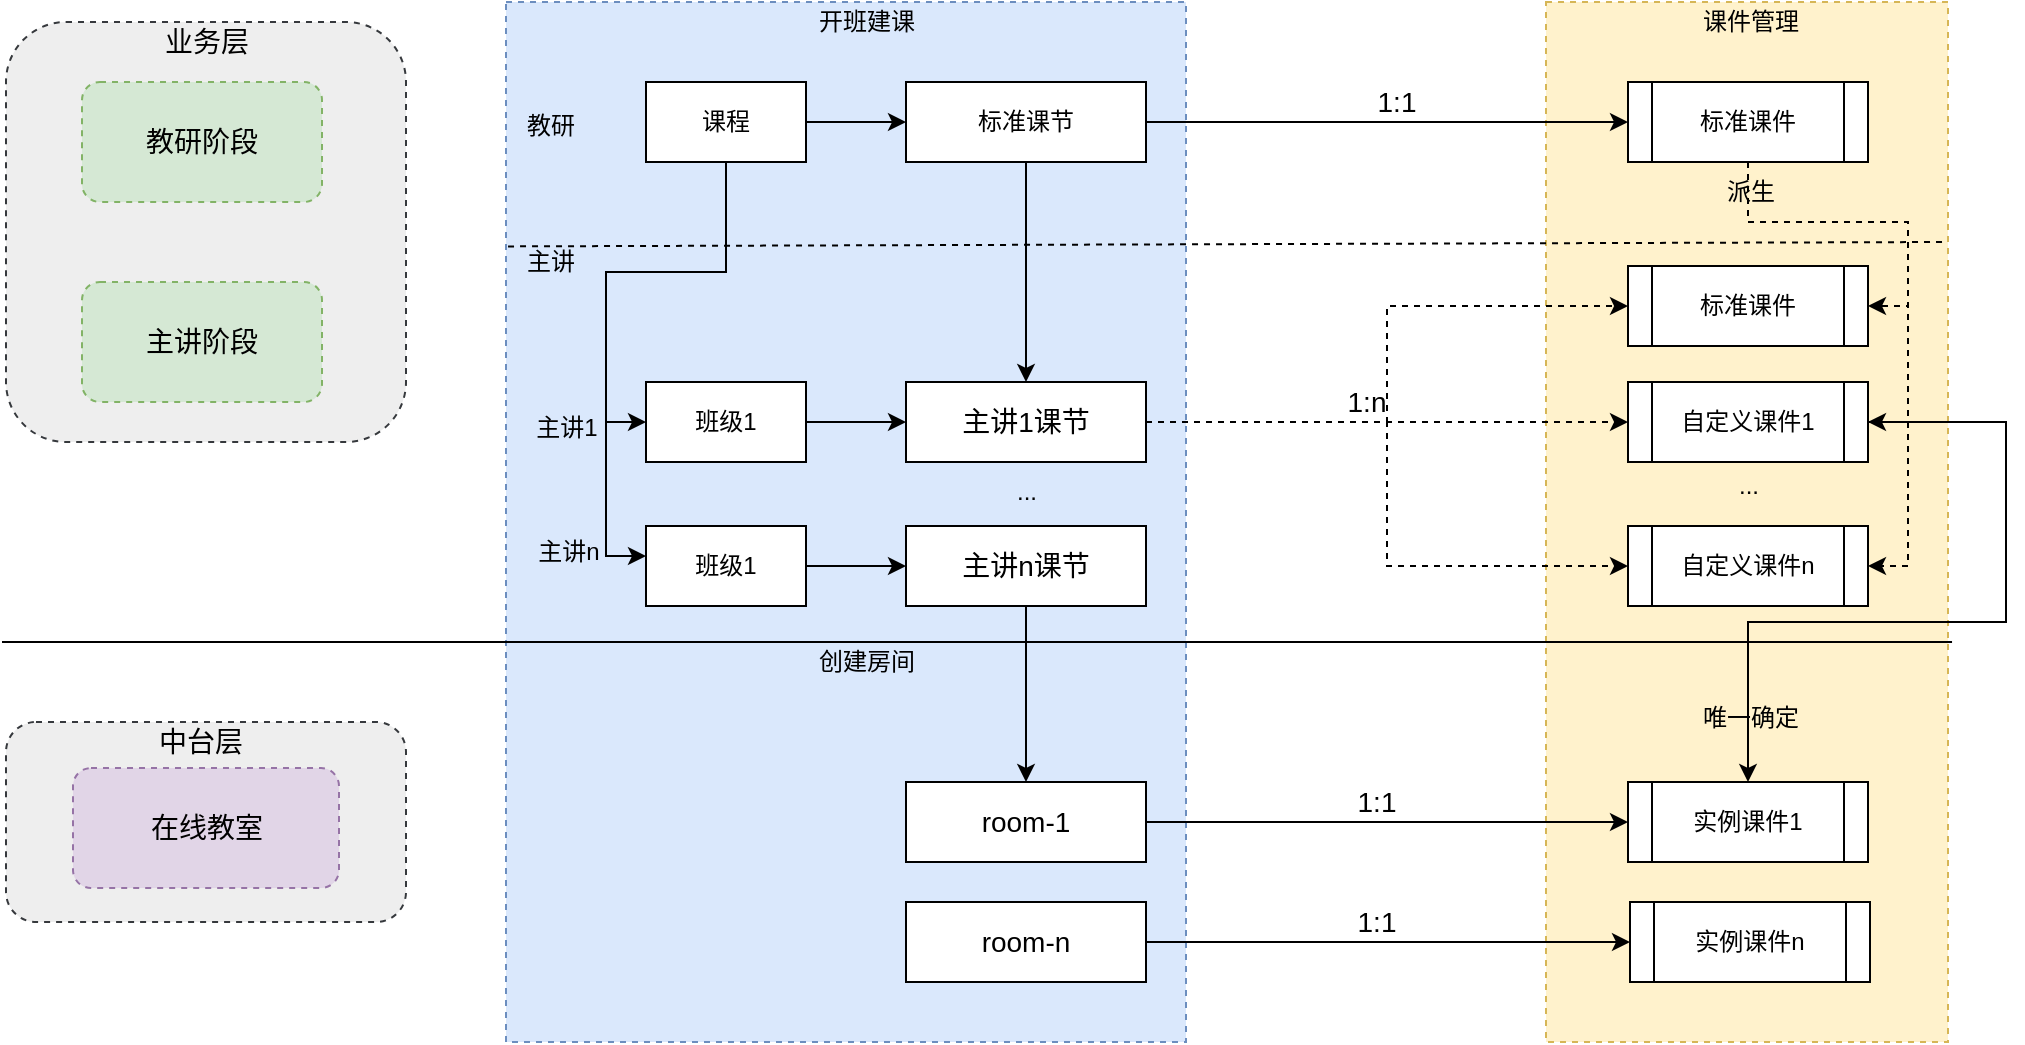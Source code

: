 <mxfile version="12.9.10" type="github">
  <diagram id="kUkvin1InAXFHuw2GpCv" name="Page-1">
    <mxGraphModel dx="946" dy="565" grid="1" gridSize="10" guides="1" tooltips="1" connect="1" arrows="1" fold="1" page="1" pageScale="1.5" pageWidth="827" pageHeight="1169" math="0" shadow="0">
      <root>
        <mxCell id="0" />
        <mxCell id="1" parent="0" />
        <mxCell id="aeC1T6bQh2RWq22CYpAo-32" value="" style="rounded=1;whiteSpace=wrap;html=1;dashed=1;fillColor=#eeeeee;strokeColor=#36393d;" parent="1" vertex="1">
          <mxGeometry x="40" y="560" width="200" height="100" as="geometry" />
        </mxCell>
        <mxCell id="aeC1T6bQh2RWq22CYpAo-31" value="" style="rounded=1;whiteSpace=wrap;html=1;dashed=1;fillColor=#eeeeee;strokeColor=#36393d;" parent="1" vertex="1">
          <mxGeometry x="40" y="210" width="200" height="210" as="geometry" />
        </mxCell>
        <mxCell id="aeC1T6bQh2RWq22CYpAo-9" value="" style="rounded=0;whiteSpace=wrap;html=1;dashed=1;fillColor=#dae8fc;strokeColor=#6c8ebf;" parent="1" vertex="1">
          <mxGeometry x="290" y="200" width="340" height="520" as="geometry" />
        </mxCell>
        <mxCell id="aeC1T6bQh2RWq22CYpAo-8" value="" style="rounded=0;whiteSpace=wrap;html=1;dashed=1;fillColor=#fff2cc;strokeColor=#d6b656;" parent="1" vertex="1">
          <mxGeometry x="810" y="200" width="201" height="520" as="geometry" />
        </mxCell>
        <mxCell id="aeC1T6bQh2RWq22CYpAo-24" style="edgeStyle=orthogonalEdgeStyle;rounded=0;orthogonalLoop=1;jettySize=auto;html=1;exitX=0.5;exitY=1;exitDx=0;exitDy=0;" parent="1" source="aeC1T6bQh2RWq22CYpAo-1" target="aeC1T6bQh2RWq22CYpAo-4" edge="1">
          <mxGeometry relative="1" as="geometry" />
        </mxCell>
        <mxCell id="aeC1T6bQh2RWq22CYpAo-1" value="标准课节" style="rounded=0;whiteSpace=wrap;html=1;" parent="1" vertex="1">
          <mxGeometry x="490" y="240" width="120" height="40" as="geometry" />
        </mxCell>
        <mxCell id="aeC1T6bQh2RWq22CYpAo-3" value="" style="endArrow=none;html=1;entryX=1.02;entryY=0.677;entryDx=0;entryDy=0;entryPerimeter=0;" parent="1" edge="1">
          <mxGeometry width="50" height="50" relative="1" as="geometry">
            <mxPoint x="38" y="520" as="sourcePoint" />
            <mxPoint x="1013.02" y="519.96" as="targetPoint" />
          </mxGeometry>
        </mxCell>
        <mxCell id="aeC1T6bQh2RWq22CYpAo-46" style="edgeStyle=orthogonalEdgeStyle;rounded=0;orthogonalLoop=1;jettySize=auto;html=1;exitX=1;exitY=0.5;exitDx=0;exitDy=0;entryX=0;entryY=0.5;entryDx=0;entryDy=0;dashed=1;" parent="1" source="aeC1T6bQh2RWq22CYpAo-4" target="aeC1T6bQh2RWq22CYpAo-38" edge="1">
          <mxGeometry relative="1" as="geometry" />
        </mxCell>
        <mxCell id="aeC1T6bQh2RWq22CYpAo-47" style="edgeStyle=orthogonalEdgeStyle;rounded=0;orthogonalLoop=1;jettySize=auto;html=1;exitX=1;exitY=0.5;exitDx=0;exitDy=0;entryX=0;entryY=0.5;entryDx=0;entryDy=0;dashed=1;" parent="1" source="aeC1T6bQh2RWq22CYpAo-4" target="aeC1T6bQh2RWq22CYpAo-45" edge="1">
          <mxGeometry relative="1" as="geometry" />
        </mxCell>
        <mxCell id="aeC1T6bQh2RWq22CYpAo-48" style="edgeStyle=orthogonalEdgeStyle;rounded=0;orthogonalLoop=1;jettySize=auto;html=1;entryX=0;entryY=0.5;entryDx=0;entryDy=0;dashed=1;" parent="1" source="aeC1T6bQh2RWq22CYpAo-4" target="aeC1T6bQh2RWq22CYpAo-39" edge="1">
          <mxGeometry relative="1" as="geometry" />
        </mxCell>
        <mxCell id="aeC1T6bQh2RWq22CYpAo-59" value="&lt;font style=&quot;font-size: 14px&quot;&gt;1:n&lt;/font&gt;" style="text;html=1;align=center;verticalAlign=middle;resizable=0;points=[];" parent="aeC1T6bQh2RWq22CYpAo-48" vertex="1" connectable="0">
          <mxGeometry x="-0.502" y="4" relative="1" as="geometry">
            <mxPoint x="50" y="-6" as="offset" />
          </mxGeometry>
        </mxCell>
        <mxCell id="aeC1T6bQh2RWq22CYpAo-4" value="&lt;span style=&quot;font-size: 14px&quot;&gt;主讲1课节&lt;/span&gt;" style="rounded=0;whiteSpace=wrap;html=1;" parent="1" vertex="1">
          <mxGeometry x="490" y="390" width="120" height="40" as="geometry" />
        </mxCell>
        <mxCell id="aeC1T6bQh2RWq22CYpAo-14" style="edgeStyle=orthogonalEdgeStyle;rounded=0;orthogonalLoop=1;jettySize=auto;html=1;exitX=1;exitY=0.5;exitDx=0;exitDy=0;entryX=0;entryY=0.5;entryDx=0;entryDy=0;" parent="1" source="aeC1T6bQh2RWq22CYpAo-5" target="aeC1T6bQh2RWq22CYpAo-11" edge="1">
          <mxGeometry relative="1" as="geometry" />
        </mxCell>
        <mxCell id="aeC1T6bQh2RWq22CYpAo-5" value="&lt;font style=&quot;font-size: 14px&quot;&gt;room-1&lt;/font&gt;" style="rounded=0;whiteSpace=wrap;html=1;" parent="1" vertex="1">
          <mxGeometry x="490" y="590" width="120" height="40" as="geometry" />
        </mxCell>
        <mxCell id="aeC1T6bQh2RWq22CYpAo-55" style="edgeStyle=orthogonalEdgeStyle;rounded=0;orthogonalLoop=1;jettySize=auto;html=1;exitX=0.5;exitY=1;exitDx=0;exitDy=0;entryX=1;entryY=0.5;entryDx=0;entryDy=0;dashed=1;" parent="1" source="aeC1T6bQh2RWq22CYpAo-6" target="aeC1T6bQh2RWq22CYpAo-38" edge="1">
          <mxGeometry relative="1" as="geometry">
            <Array as="points">
              <mxPoint x="911" y="310" />
              <mxPoint x="991" y="310" />
              <mxPoint x="991" y="352" />
            </Array>
          </mxGeometry>
        </mxCell>
        <mxCell id="aeC1T6bQh2RWq22CYpAo-56" style="edgeStyle=orthogonalEdgeStyle;rounded=0;orthogonalLoop=1;jettySize=auto;html=1;exitX=0.5;exitY=1;exitDx=0;exitDy=0;entryX=1;entryY=0.5;entryDx=0;entryDy=0;dashed=1;" parent="1" source="aeC1T6bQh2RWq22CYpAo-6" target="aeC1T6bQh2RWq22CYpAo-39" edge="1">
          <mxGeometry relative="1" as="geometry">
            <Array as="points">
              <mxPoint x="911" y="310" />
              <mxPoint x="991" y="310" />
              <mxPoint x="991" y="410" />
            </Array>
          </mxGeometry>
        </mxCell>
        <mxCell id="aeC1T6bQh2RWq22CYpAo-57" style="edgeStyle=orthogonalEdgeStyle;rounded=0;orthogonalLoop=1;jettySize=auto;html=1;exitX=0.5;exitY=1;exitDx=0;exitDy=0;entryX=1;entryY=0.5;entryDx=0;entryDy=0;dashed=1;" parent="1" edge="1">
          <mxGeometry relative="1" as="geometry">
            <mxPoint x="911" y="280" as="sourcePoint" />
            <mxPoint x="971" y="482" as="targetPoint" />
            <Array as="points">
              <mxPoint x="911" y="310" />
              <mxPoint x="991" y="310" />
              <mxPoint x="991" y="482" />
            </Array>
          </mxGeometry>
        </mxCell>
        <mxCell id="aeC1T6bQh2RWq22CYpAo-58" value="派生" style="text;html=1;align=center;verticalAlign=middle;resizable=0;points=[];" parent="aeC1T6bQh2RWq22CYpAo-57" vertex="1" connectable="0">
          <mxGeometry x="-0.901" y="1" relative="1" as="geometry">
            <mxPoint as="offset" />
          </mxGeometry>
        </mxCell>
        <mxCell id="aeC1T6bQh2RWq22CYpAo-6" value="标准课件" style="shape=process;whiteSpace=wrap;html=1;backgroundOutline=1;" parent="1" vertex="1">
          <mxGeometry x="851" y="240" width="120" height="40" as="geometry" />
        </mxCell>
        <mxCell id="aeC1T6bQh2RWq22CYpAo-11" value="实例课件1" style="shape=process;whiteSpace=wrap;html=1;backgroundOutline=1;" parent="1" vertex="1">
          <mxGeometry x="851" y="590" width="120" height="40" as="geometry" />
        </mxCell>
        <mxCell id="aeC1T6bQh2RWq22CYpAo-22" value="" style="endArrow=none;html=1;exitX=0.003;exitY=0.235;exitDx=0;exitDy=0;dashed=1;exitPerimeter=0;" parent="1" source="aeC1T6bQh2RWq22CYpAo-9" edge="1">
          <mxGeometry width="50" height="50" relative="1" as="geometry">
            <mxPoint x="380" y="320" as="sourcePoint" />
            <mxPoint x="1010" y="320" as="targetPoint" />
          </mxGeometry>
        </mxCell>
        <mxCell id="aeC1T6bQh2RWq22CYpAo-27" value="&lt;font style=&quot;font-size: 14px&quot;&gt;教研阶段&lt;/font&gt;" style="rounded=1;whiteSpace=wrap;html=1;dashed=1;fillColor=#d5e8d4;strokeColor=#82b366;" parent="1" vertex="1">
          <mxGeometry x="78" y="240" width="120" height="60" as="geometry" />
        </mxCell>
        <mxCell id="aeC1T6bQh2RWq22CYpAo-28" value="&lt;span style=&quot;font-size: 14px&quot;&gt;主讲阶段&lt;/span&gt;" style="rounded=1;whiteSpace=wrap;html=1;dashed=1;fillColor=#d5e8d4;strokeColor=#82b366;" parent="1" vertex="1">
          <mxGeometry x="78" y="340" width="120" height="60" as="geometry" />
        </mxCell>
        <mxCell id="aeC1T6bQh2RWq22CYpAo-30" value="&lt;span style=&quot;font-size: 14px&quot;&gt;在线教室&lt;/span&gt;" style="rounded=1;whiteSpace=wrap;html=1;dashed=1;fillColor=#e1d5e7;strokeColor=#9673a6;" parent="1" vertex="1">
          <mxGeometry x="73.5" y="583" width="133" height="60" as="geometry" />
        </mxCell>
        <mxCell id="aeC1T6bQh2RWq22CYpAo-38" value="标准课件" style="shape=process;whiteSpace=wrap;html=1;backgroundOutline=1;" parent="1" vertex="1">
          <mxGeometry x="851" y="332" width="120" height="40" as="geometry" />
        </mxCell>
        <mxCell id="aeC1T6bQh2RWq22CYpAo-70" style="edgeStyle=orthogonalEdgeStyle;rounded=0;orthogonalLoop=1;jettySize=auto;html=1;exitX=1;exitY=0.5;exitDx=0;exitDy=0;entryX=0.5;entryY=0;entryDx=0;entryDy=0;" parent="1" source="aeC1T6bQh2RWq22CYpAo-39" target="aeC1T6bQh2RWq22CYpAo-11" edge="1">
          <mxGeometry relative="1" as="geometry">
            <Array as="points">
              <mxPoint x="1040" y="410" />
              <mxPoint x="1040" y="510" />
              <mxPoint x="911" y="510" />
            </Array>
          </mxGeometry>
        </mxCell>
        <mxCell id="aeC1T6bQh2RWq22CYpAo-71" value="唯一确定" style="text;html=1;align=center;verticalAlign=middle;resizable=0;points=[];" parent="aeC1T6bQh2RWq22CYpAo-70" vertex="1" connectable="0">
          <mxGeometry x="0.831" y="1" relative="1" as="geometry">
            <mxPoint as="offset" />
          </mxGeometry>
        </mxCell>
        <mxCell id="aeC1T6bQh2RWq22CYpAo-39" value="自定义课件1" style="shape=process;whiteSpace=wrap;html=1;backgroundOutline=1;" parent="1" vertex="1">
          <mxGeometry x="851" y="390" width="120" height="40" as="geometry" />
        </mxCell>
        <mxCell id="aeC1T6bQh2RWq22CYpAo-45" value="自定义课件n" style="shape=process;whiteSpace=wrap;html=1;backgroundOutline=1;" parent="1" vertex="1">
          <mxGeometry x="851" y="462" width="120" height="40" as="geometry" />
        </mxCell>
        <mxCell id="aeC1T6bQh2RWq22CYpAo-49" value="..." style="text;html=1;align=center;verticalAlign=middle;resizable=0;points=[];autosize=1;" parent="1" vertex="1">
          <mxGeometry x="895.5" y="432" width="30" height="20" as="geometry" />
        </mxCell>
        <mxCell id="aeC1T6bQh2RWq22CYpAo-51" value="&lt;font style=&quot;font-size: 14px&quot;&gt;业务层&lt;/font&gt;" style="text;html=1;align=center;verticalAlign=middle;resizable=0;points=[];autosize=1;" parent="1" vertex="1">
          <mxGeometry x="110" y="210" width="60" height="20" as="geometry" />
        </mxCell>
        <mxCell id="aeC1T6bQh2RWq22CYpAo-52" value="&lt;font style=&quot;font-size: 14px&quot;&gt;中台层&lt;/font&gt;" style="text;html=1;align=center;verticalAlign=middle;resizable=0;points=[];autosize=1;" parent="1" vertex="1">
          <mxGeometry x="106.5" y="560" width="60" height="20" as="geometry" />
        </mxCell>
        <mxCell id="aeC1T6bQh2RWq22CYpAo-53" value="开班建课" style="text;html=1;align=center;verticalAlign=middle;resizable=0;points=[];autosize=1;" parent="1" vertex="1">
          <mxGeometry x="440" y="200" width="60" height="20" as="geometry" />
        </mxCell>
        <mxCell id="aeC1T6bQh2RWq22CYpAo-54" value="创建房间" style="text;html=1;align=center;verticalAlign=middle;resizable=0;points=[];autosize=1;" parent="1" vertex="1">
          <mxGeometry x="440" y="520" width="60" height="20" as="geometry" />
        </mxCell>
        <mxCell id="aeC1T6bQh2RWq22CYpAo-60" value="&lt;font style=&quot;font-size: 14px&quot;&gt;1:1&lt;/font&gt;" style="text;html=1;align=center;verticalAlign=middle;resizable=0;points=[];autosize=1;" parent="1" vertex="1">
          <mxGeometry x="710" y="590" width="30" height="20" as="geometry" />
        </mxCell>
        <mxCell id="aeC1T6bQh2RWq22CYpAo-69" style="edgeStyle=orthogonalEdgeStyle;rounded=0;orthogonalLoop=1;jettySize=auto;html=1;exitX=1;exitY=0.5;exitDx=0;exitDy=0;" parent="1" source="aeC1T6bQh2RWq22CYpAo-1" target="aeC1T6bQh2RWq22CYpAo-6" edge="1">
          <mxGeometry relative="1" as="geometry">
            <mxPoint x="610" y="260" as="sourcePoint" />
            <mxPoint x="710" y="250" as="targetPoint" />
          </mxGeometry>
        </mxCell>
        <mxCell id="aeC1T6bQh2RWq22CYpAo-72" value="&lt;font style=&quot;font-size: 14px&quot;&gt;1:1&lt;/font&gt;" style="text;html=1;align=center;verticalAlign=middle;resizable=0;points=[];autosize=1;" parent="1" vertex="1">
          <mxGeometry x="720" y="240" width="30" height="20" as="geometry" />
        </mxCell>
        <mxCell id="aeC1T6bQh2RWq22CYpAo-75" style="edgeStyle=orthogonalEdgeStyle;rounded=0;orthogonalLoop=1;jettySize=auto;html=1;exitX=1;exitY=0.5;exitDx=0;exitDy=0;entryX=0;entryY=0.5;entryDx=0;entryDy=0;" parent="1" source="aeC1T6bQh2RWq22CYpAo-73" target="aeC1T6bQh2RWq22CYpAo-1" edge="1">
          <mxGeometry relative="1" as="geometry" />
        </mxCell>
        <mxCell id="aeC1T6bQh2RWq22CYpAo-88" style="edgeStyle=orthogonalEdgeStyle;rounded=0;orthogonalLoop=1;jettySize=auto;html=1;exitX=0.5;exitY=1;exitDx=0;exitDy=0;entryX=0;entryY=0.5;entryDx=0;entryDy=0;" parent="1" source="aeC1T6bQh2RWq22CYpAo-73" target="aeC1T6bQh2RWq22CYpAo-86" edge="1">
          <mxGeometry relative="1" as="geometry" />
        </mxCell>
        <mxCell id="aeC1T6bQh2RWq22CYpAo-89" style="edgeStyle=orthogonalEdgeStyle;rounded=0;orthogonalLoop=1;jettySize=auto;html=1;exitX=0.5;exitY=1;exitDx=0;exitDy=0;entryX=0;entryY=0.5;entryDx=0;entryDy=0;" parent="1" edge="1">
          <mxGeometry relative="1" as="geometry">
            <mxPoint x="400" y="275" as="sourcePoint" />
            <mxPoint x="360" y="477" as="targetPoint" />
            <Array as="points">
              <mxPoint x="400" y="335" />
              <mxPoint x="340" y="335" />
              <mxPoint x="340" y="477" />
            </Array>
          </mxGeometry>
        </mxCell>
        <mxCell id="aeC1T6bQh2RWq22CYpAo-90" value="主讲" style="text;html=1;align=center;verticalAlign=middle;resizable=0;points=[];" parent="aeC1T6bQh2RWq22CYpAo-89" vertex="1" connectable="0">
          <mxGeometry x="-0.851" y="2" relative="1" as="geometry">
            <mxPoint x="-90" y="34" as="offset" />
          </mxGeometry>
        </mxCell>
        <mxCell id="aeC1T6bQh2RWq22CYpAo-73" value="课程" style="rounded=0;whiteSpace=wrap;html=1;" parent="1" vertex="1">
          <mxGeometry x="360" y="240" width="80" height="40" as="geometry" />
        </mxCell>
        <mxCell id="aeC1T6bQh2RWq22CYpAo-80" style="edgeStyle=orthogonalEdgeStyle;rounded=0;orthogonalLoop=1;jettySize=auto;html=1;exitX=0.5;exitY=1;exitDx=0;exitDy=0;entryX=0.5;entryY=0;entryDx=0;entryDy=0;" parent="1" source="aeC1T6bQh2RWq22CYpAo-79" target="aeC1T6bQh2RWq22CYpAo-5" edge="1">
          <mxGeometry relative="1" as="geometry" />
        </mxCell>
        <mxCell id="aeC1T6bQh2RWq22CYpAo-79" value="&lt;span style=&quot;font-size: 14px&quot;&gt;主讲n课节&lt;/span&gt;" style="rounded=0;whiteSpace=wrap;html=1;" parent="1" vertex="1">
          <mxGeometry x="490" y="462" width="120" height="40" as="geometry" />
        </mxCell>
        <mxCell id="aeC1T6bQh2RWq22CYpAo-84" value="..." style="text;html=1;align=center;verticalAlign=middle;resizable=0;points=[];autosize=1;" parent="1" vertex="1">
          <mxGeometry x="535" y="435" width="30" height="20" as="geometry" />
        </mxCell>
        <mxCell id="aeC1T6bQh2RWq22CYpAo-95" style="edgeStyle=orthogonalEdgeStyle;rounded=0;orthogonalLoop=1;jettySize=auto;html=1;exitX=1;exitY=0.5;exitDx=0;exitDy=0;entryX=0;entryY=0.5;entryDx=0;entryDy=0;" parent="1" source="aeC1T6bQh2RWq22CYpAo-86" target="aeC1T6bQh2RWq22CYpAo-4" edge="1">
          <mxGeometry relative="1" as="geometry" />
        </mxCell>
        <mxCell id="aeC1T6bQh2RWq22CYpAo-86" value="班级1" style="rounded=0;whiteSpace=wrap;html=1;" parent="1" vertex="1">
          <mxGeometry x="360" y="390" width="80" height="40" as="geometry" />
        </mxCell>
        <mxCell id="aeC1T6bQh2RWq22CYpAo-94" style="edgeStyle=orthogonalEdgeStyle;rounded=0;orthogonalLoop=1;jettySize=auto;html=1;exitX=1;exitY=0.5;exitDx=0;exitDy=0;entryX=0;entryY=0.5;entryDx=0;entryDy=0;" parent="1" source="aeC1T6bQh2RWq22CYpAo-87" target="aeC1T6bQh2RWq22CYpAo-79" edge="1">
          <mxGeometry relative="1" as="geometry" />
        </mxCell>
        <mxCell id="aeC1T6bQh2RWq22CYpAo-87" value="班级1" style="rounded=0;whiteSpace=wrap;html=1;" parent="1" vertex="1">
          <mxGeometry x="360" y="462" width="80" height="40" as="geometry" />
        </mxCell>
        <mxCell id="aeC1T6bQh2RWq22CYpAo-91" value="主讲1" style="text;html=1;align=center;verticalAlign=middle;resizable=0;points=[];" parent="1" vertex="1" connectable="0">
          <mxGeometry x="420" y="307" as="geometry">
            <mxPoint x="-100" y="106" as="offset" />
          </mxGeometry>
        </mxCell>
        <mxCell id="aeC1T6bQh2RWq22CYpAo-92" value="主讲n" style="text;html=1;align=center;verticalAlign=middle;resizable=0;points=[];" parent="1" vertex="1" connectable="0">
          <mxGeometry x="420" y="300" as="geometry">
            <mxPoint x="-99" y="175" as="offset" />
          </mxGeometry>
        </mxCell>
        <mxCell id="aeC1T6bQh2RWq22CYpAo-99" style="edgeStyle=orthogonalEdgeStyle;rounded=0;orthogonalLoop=1;jettySize=auto;html=1;exitX=1;exitY=0.5;exitDx=0;exitDy=0;entryX=0;entryY=0.5;entryDx=0;entryDy=0;" parent="1" source="aeC1T6bQh2RWq22CYpAo-97" target="aeC1T6bQh2RWq22CYpAo-98" edge="1">
          <mxGeometry relative="1" as="geometry" />
        </mxCell>
        <mxCell id="aeC1T6bQh2RWq22CYpAo-97" value="&lt;font style=&quot;font-size: 14px&quot;&gt;room-n&lt;/font&gt;" style="rounded=0;whiteSpace=wrap;html=1;" parent="1" vertex="1">
          <mxGeometry x="490" y="650" width="120" height="40" as="geometry" />
        </mxCell>
        <mxCell id="aeC1T6bQh2RWq22CYpAo-98" value="实例课件n" style="shape=process;whiteSpace=wrap;html=1;backgroundOutline=1;" parent="1" vertex="1">
          <mxGeometry x="852" y="650" width="120" height="40" as="geometry" />
        </mxCell>
        <mxCell id="aeC1T6bQh2RWq22CYpAo-100" value="&lt;font style=&quot;font-size: 14px&quot;&gt;1:1&lt;/font&gt;" style="text;html=1;align=center;verticalAlign=middle;resizable=0;points=[];autosize=1;" parent="1" vertex="1">
          <mxGeometry x="710" y="650" width="30" height="20" as="geometry" />
        </mxCell>
        <mxCell id="aeC1T6bQh2RWq22CYpAo-101" value="教研" style="text;html=1;align=center;verticalAlign=middle;resizable=0;points=[];" parent="1" vertex="1" connectable="0">
          <mxGeometry x="402" y="228" as="geometry">
            <mxPoint x="-90" y="34" as="offset" />
          </mxGeometry>
        </mxCell>
        <mxCell id="aeC1T6bQh2RWq22CYpAo-103" value="课件管理" style="text;html=1;align=center;verticalAlign=middle;resizable=0;points=[];autosize=1;" parent="1" vertex="1">
          <mxGeometry x="882" y="200" width="60" height="20" as="geometry" />
        </mxCell>
      </root>
    </mxGraphModel>
  </diagram>
</mxfile>

